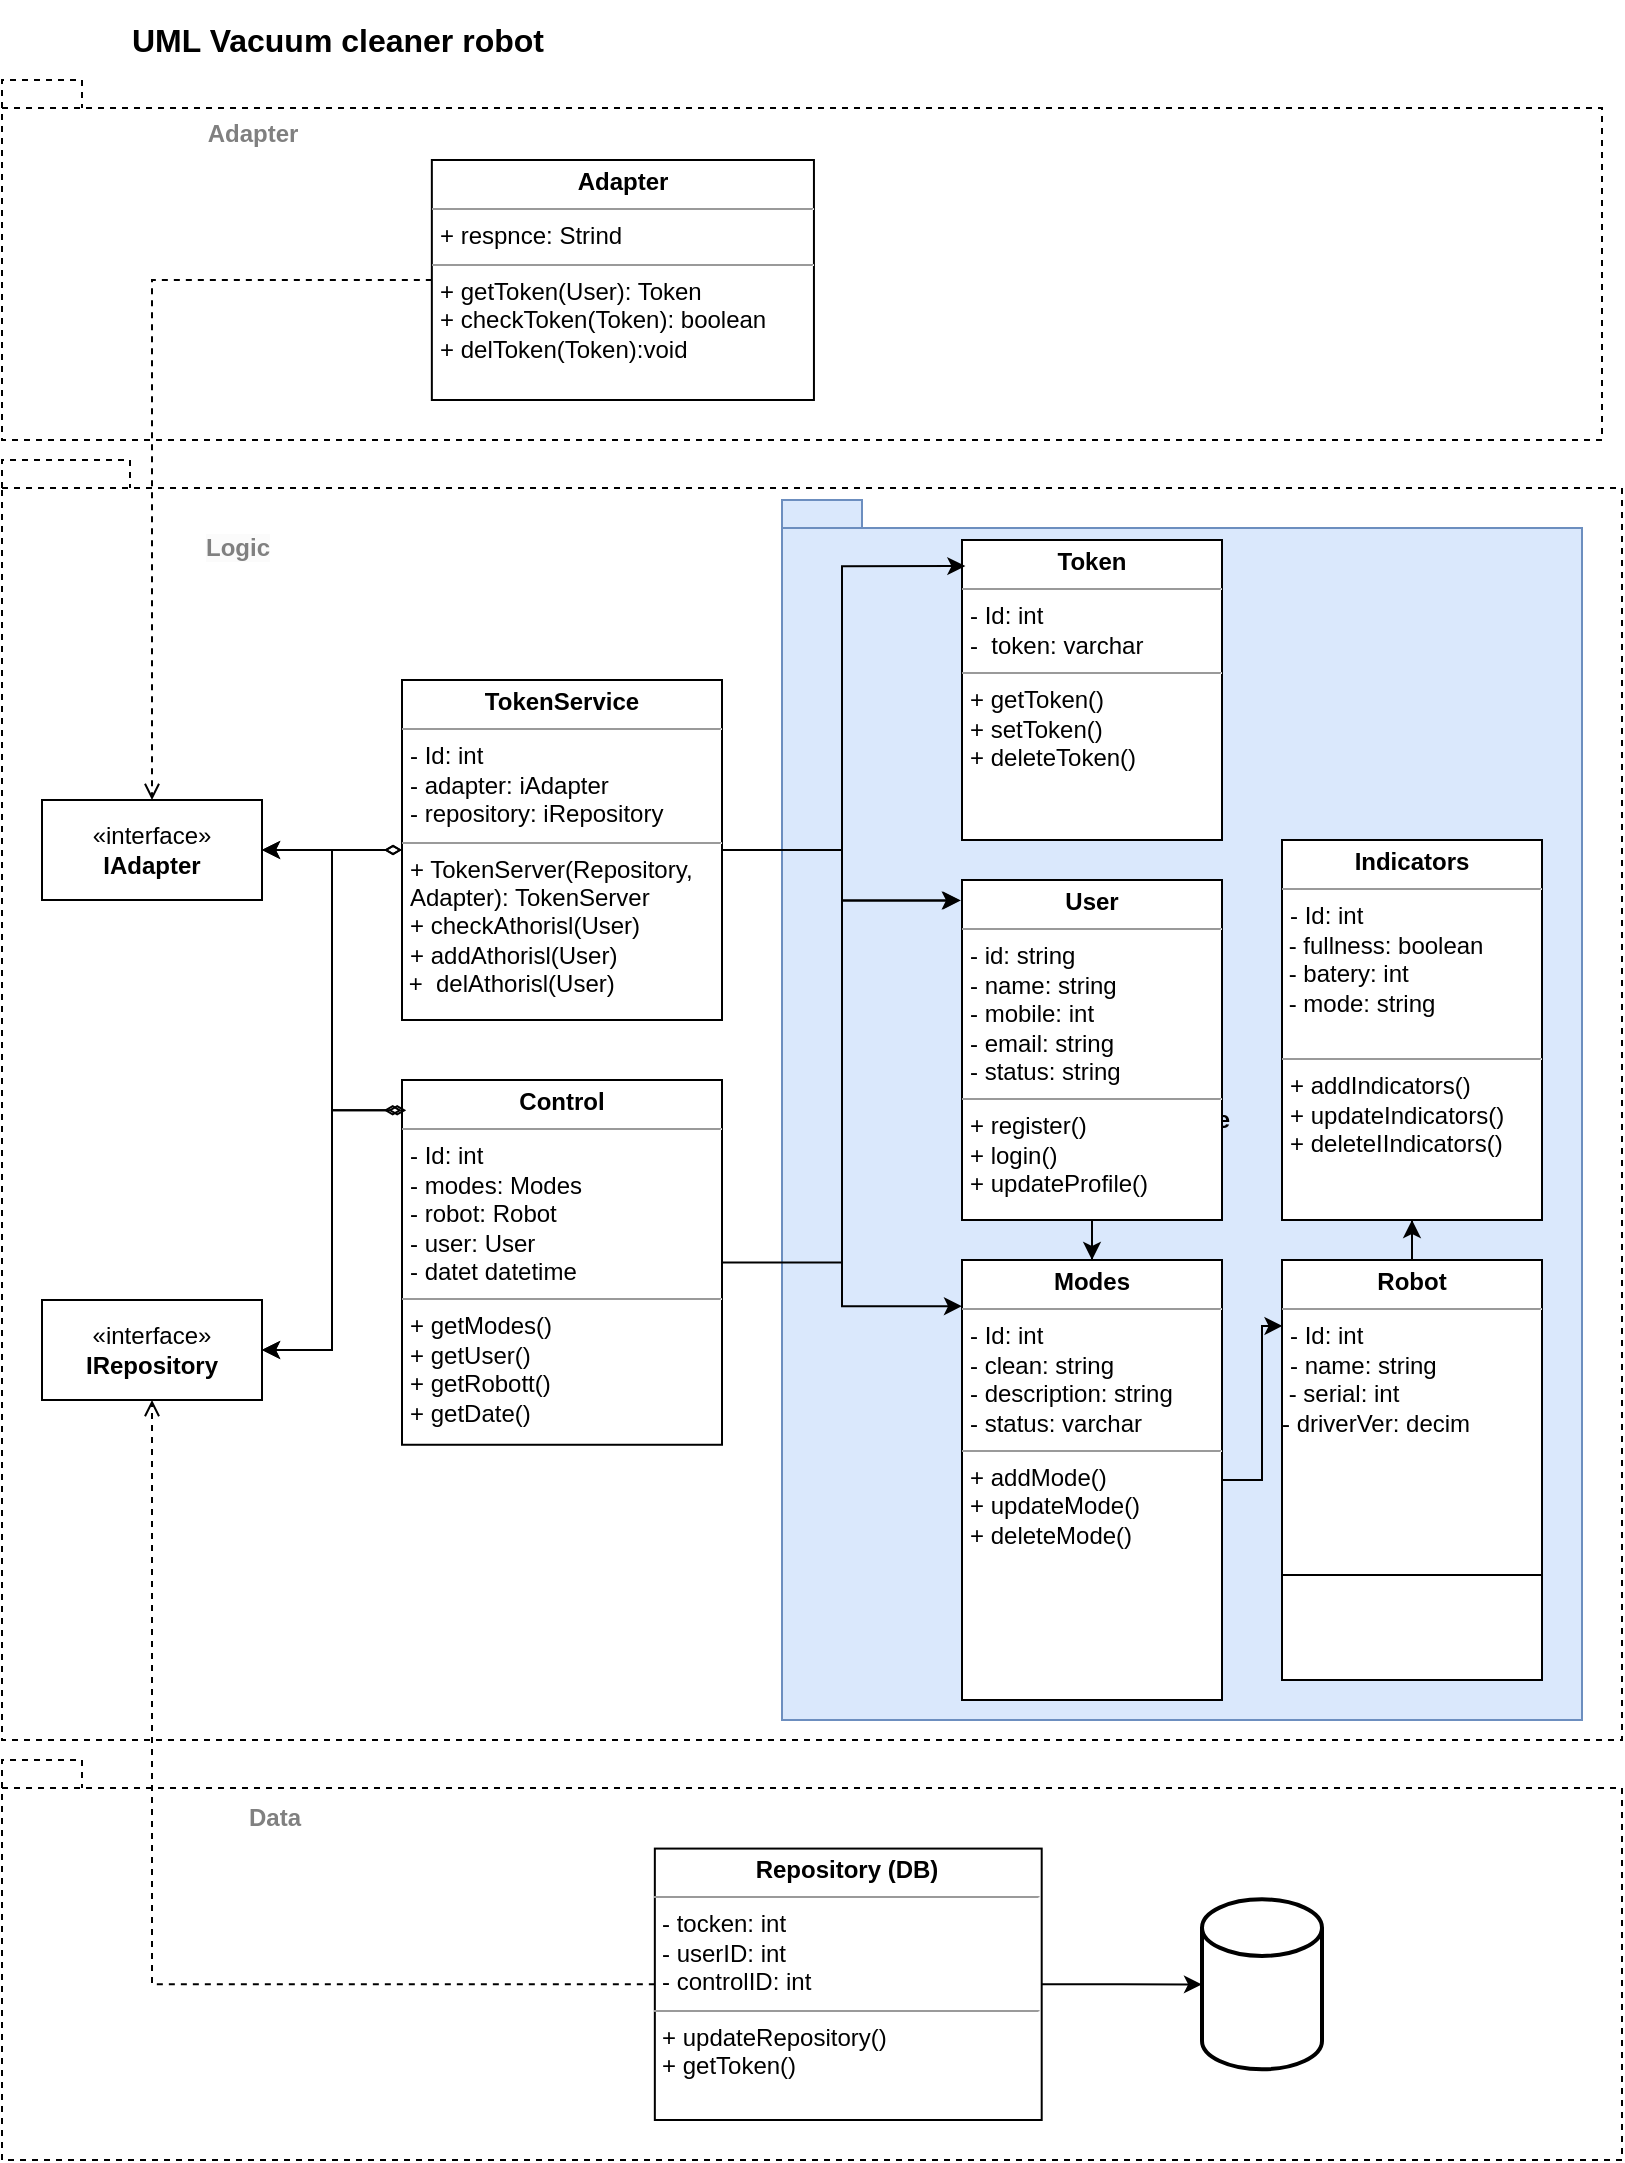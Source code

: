 <mxfile version="22.1.2" type="device" pages="2">
  <diagram name="Page-1" id="c4acf3e9-155e-7222-9cf6-157b1a14988f">
    <mxGraphModel dx="453" dy="560" grid="1" gridSize="10" guides="1" tooltips="1" connect="1" arrows="1" fold="1" page="1" pageScale="1" pageWidth="850" pageHeight="1100" background="none" math="0" shadow="0">
      <root>
        <mxCell id="0" />
        <mxCell id="1" parent="0" />
        <mxCell id="9NU47ijZD71riAHerRqN-45" value="&lt;div style=&quot;&quot;&gt;&lt;br&gt;&lt;/div&gt;" style="shape=folder;fontStyle=1;spacingTop=10;tabWidth=40;tabHeight=14;tabPosition=left;html=1;whiteSpace=wrap;align=left;dashed=1;" parent="1" vertex="1">
          <mxGeometry x="20" y="240" width="810" height="640" as="geometry" />
        </mxCell>
        <mxCell id="jUD_TaeDgIcKzW5B5yW_-28" value="package" style="shape=folder;fontStyle=1;spacingTop=10;tabWidth=40;tabHeight=14;tabPosition=left;html=1;whiteSpace=wrap;fillColor=#dae8fc;strokeColor=#6c8ebf;" parent="1" vertex="1">
          <mxGeometry x="410" y="260" width="400" height="610" as="geometry" />
        </mxCell>
        <mxCell id="9NU47ijZD71riAHerRqN-47" value="" style="group" parent="1" vertex="1" connectable="0">
          <mxGeometry x="20" y="890" width="810" height="200" as="geometry" />
        </mxCell>
        <mxCell id="9NU47ijZD71riAHerRqN-48" value="&lt;div style=&quot;&quot;&gt;&lt;br&gt;&lt;/div&gt;" style="shape=folder;fontStyle=1;spacingTop=10;tabWidth=40;tabHeight=14;tabPosition=left;html=1;whiteSpace=wrap;align=left;dashed=1;" parent="9NU47ijZD71riAHerRqN-47" vertex="1">
          <mxGeometry width="810" height="200" as="geometry" />
        </mxCell>
        <mxCell id="9NU47ijZD71riAHerRqN-49" value="&lt;font color=&quot;#808080&quot;&gt;Data&lt;/font&gt;" style="text;align=center;fontStyle=1;verticalAlign=middle;spacingLeft=3;spacingRight=3;strokeColor=none;rotatable=0;points=[[0,0.5],[1,0.5]];portConstraint=eastwest;html=1;" parent="9NU47ijZD71riAHerRqN-47" vertex="1">
          <mxGeometry x="89.998" y="14.778" width="91.268" height="27.444" as="geometry" />
        </mxCell>
        <mxCell id="jUD_TaeDgIcKzW5B5yW_-30" value="" style="edgeStyle=orthogonalEdgeStyle;rounded=0;orthogonalLoop=1;jettySize=auto;html=1;" parent="9NU47ijZD71riAHerRqN-47" source="9NU47ijZD71riAHerRqN-15" target="jUD_TaeDgIcKzW5B5yW_-29" edge="1">
          <mxGeometry relative="1" as="geometry" />
        </mxCell>
        <mxCell id="9NU47ijZD71riAHerRqN-15" value="&lt;p style=&quot;margin:0px;margin-top:4px;text-align:center;&quot;&gt;&lt;b style=&quot;border-color: var(--border-color);&quot;&gt;Repository (DB)&lt;/b&gt;&lt;br&gt;&lt;/p&gt;&lt;hr size=&quot;1&quot;&gt;&lt;p style=&quot;margin:0px;margin-left:4px;&quot;&gt;&lt;span style=&quot;background-color: initial;&quot;&gt;- tocken: int&lt;/span&gt;&lt;br&gt;&lt;/p&gt;&lt;p style=&quot;margin:0px;margin-left:4px;&quot;&gt;- userID: int&lt;/p&gt;&lt;p style=&quot;margin:0px;margin-left:4px;&quot;&gt;- controlID: int&lt;/p&gt;&lt;hr size=&quot;1&quot;&gt;&lt;p style=&quot;margin:0px;margin-left:4px;&quot;&gt;+ updateRepository()&lt;br&gt;&lt;/p&gt;&lt;p style=&quot;margin:0px;margin-left:4px;&quot;&gt;+ getToken()&lt;/p&gt;" style="verticalAlign=top;align=left;overflow=fill;fontSize=12;fontFamily=Helvetica;html=1;whiteSpace=wrap;" parent="9NU47ijZD71riAHerRqN-47" vertex="1">
          <mxGeometry x="326.42" y="44.29" width="193.43" height="135.71" as="geometry" />
        </mxCell>
        <mxCell id="jUD_TaeDgIcKzW5B5yW_-29" value="" style="strokeWidth=2;html=1;shape=mxgraph.flowchart.database;whiteSpace=wrap;" parent="9NU47ijZD71riAHerRqN-47" vertex="1">
          <mxGeometry x="600" y="69.65" width="60" height="85" as="geometry" />
        </mxCell>
        <mxCell id="9NU47ijZD71riAHerRqN-44" value="" style="group" parent="1" vertex="1" connectable="0">
          <mxGeometry x="20" y="50" width="800" height="180" as="geometry" />
        </mxCell>
        <mxCell id="9NU47ijZD71riAHerRqN-38" value="&lt;div style=&quot;&quot;&gt;&lt;br&gt;&lt;/div&gt;" style="shape=folder;fontStyle=1;spacingTop=10;tabWidth=40;tabHeight=14;tabPosition=left;html=1;whiteSpace=wrap;align=left;dashed=1;" parent="9NU47ijZD71riAHerRqN-44" vertex="1">
          <mxGeometry width="800.0" height="180" as="geometry" />
        </mxCell>
        <mxCell id="9NU47ijZD71riAHerRqN-39" value="&lt;font color=&quot;#808080&quot;&gt;Adapter&lt;/font&gt;" style="text;align=center;fontStyle=1;verticalAlign=middle;spacingLeft=3;spacingRight=3;strokeColor=none;rotatable=0;points=[[0,0.5],[1,0.5]];portConstraint=eastwest;html=1;" parent="9NU47ijZD71riAHerRqN-44" vertex="1">
          <mxGeometry x="79.998" y="14" width="90.141" height="26" as="geometry" />
        </mxCell>
        <mxCell id="9NU47ijZD71riAHerRqN-5" value="&lt;p style=&quot;margin:0px;margin-top:4px;text-align:center;&quot;&gt;&lt;b&gt;Adapter&lt;/b&gt;&lt;br&gt;&lt;/p&gt;&lt;hr size=&quot;1&quot;&gt;&lt;p style=&quot;margin:0px;margin-left:4px;&quot;&gt;+ respnce: Strind&lt;/p&gt;&lt;hr size=&quot;1&quot;&gt;&lt;p style=&quot;margin:0px;margin-left:4px;&quot;&gt;+ getToken(User): Token&lt;br&gt;&lt;/p&gt;&lt;p style=&quot;margin:0px;margin-left:4px;&quot;&gt;+ checkToken(Token): boolean&lt;/p&gt;&lt;p style=&quot;margin:0px;margin-left:4px;&quot;&gt;+ delToken(Token):void&lt;/p&gt;" style="verticalAlign=top;align=left;overflow=fill;fontSize=12;fontFamily=Helvetica;html=1;whiteSpace=wrap;" parent="9NU47ijZD71riAHerRqN-44" vertex="1">
          <mxGeometry x="214.925" y="40" width="191.045" height="120" as="geometry" />
        </mxCell>
        <mxCell id="9NU47ijZD71riAHerRqN-1" value="&lt;font style=&quot;font-size: 16px;&quot;&gt;UML Vacuum cleaner robot&lt;/font&gt;" style="text;align=left;fontStyle=1;verticalAlign=middle;spacingLeft=3;spacingRight=3;strokeColor=none;rotatable=0;points=[[0,0.5],[1,0.5]];portConstraint=eastwest;html=1;fontSize=16;" parent="1" vertex="1">
          <mxGeometry x="80" y="10" width="150" height="40" as="geometry" />
        </mxCell>
        <mxCell id="HUtpo9wBApx3ECTIhQRj-1" value="" style="edgeStyle=orthogonalEdgeStyle;rounded=0;orthogonalLoop=1;jettySize=auto;html=1;" edge="1" parent="1" source="9NU47ijZD71riAHerRqN-6" target="jUD_TaeDgIcKzW5B5yW_-8">
          <mxGeometry relative="1" as="geometry" />
        </mxCell>
        <mxCell id="9NU47ijZD71riAHerRqN-6" value="&lt;p style=&quot;margin:0px;margin-top:4px;text-align:center;&quot;&gt;&lt;b&gt;User&lt;/b&gt;&lt;br&gt;&lt;/p&gt;&lt;hr size=&quot;1&quot;&gt;&lt;p style=&quot;border-color: var(--border-color); margin: 0px 0px 0px 4px;&quot;&gt;- id: string&lt;/p&gt;&lt;p style=&quot;border-color: var(--border-color); margin: 0px 0px 0px 4px;&quot;&gt;- name: string&lt;/p&gt;&lt;p style=&quot;border-color: var(--border-color); margin: 0px 0px 0px 4px;&quot;&gt;- mobile: int&lt;/p&gt;&lt;p style=&quot;border-color: var(--border-color); margin: 0px 0px 0px 4px;&quot;&gt;- email: string&lt;/p&gt;&lt;p style=&quot;border-color: var(--border-color); margin: 0px 0px 0px 4px;&quot;&gt;- status: string&lt;/p&gt;&lt;hr style=&quot;border-color: var(--border-color);&quot; size=&quot;1&quot;&gt;&lt;p style=&quot;border-color: var(--border-color); margin: 0px 0px 0px 4px;&quot;&gt;+ register()&lt;/p&gt;&lt;p style=&quot;border-color: var(--border-color); margin: 0px 0px 0px 4px;&quot;&gt;+ login()&lt;/p&gt;&lt;p style=&quot;border-color: var(--border-color); margin: 0px 0px 0px 4px;&quot;&gt;+ updateProfile()&lt;/p&gt;" style="verticalAlign=top;align=left;overflow=fill;fontSize=12;fontFamily=Helvetica;html=1;whiteSpace=wrap;" parent="1" vertex="1">
          <mxGeometry x="500" y="450" width="130" height="170" as="geometry" />
        </mxCell>
        <mxCell id="9NU47ijZD71riAHerRqN-8" value="&lt;p style=&quot;margin:0px;margin-top:4px;text-align:center;&quot;&gt;&lt;b&gt;Token&lt;/b&gt;&lt;br&gt;&lt;/p&gt;&lt;hr size=&quot;1&quot;&gt;&lt;p style=&quot;margin:0px;margin-left:4px;&quot;&gt;- Id: int&lt;/p&gt;&lt;p style=&quot;margin:0px;margin-left:4px;&quot;&gt;-&amp;nbsp; token: varchar&lt;br&gt;&lt;/p&gt;&lt;hr size=&quot;1&quot;&gt;&lt;p style=&quot;margin:0px;margin-left:4px;&quot;&gt;+ getToken()&lt;/p&gt;&lt;p style=&quot;margin:0px;margin-left:4px;&quot;&gt;+ setToken()&lt;/p&gt;&lt;p style=&quot;margin:0px;margin-left:4px;&quot;&gt;+ deleteToken()&lt;/p&gt;" style="verticalAlign=top;align=left;overflow=fill;fontSize=12;fontFamily=Helvetica;html=1;whiteSpace=wrap;" parent="1" vertex="1">
          <mxGeometry x="500" y="280" width="130" height="150" as="geometry" />
        </mxCell>
        <mxCell id="9NU47ijZD71riAHerRqN-46" value="&lt;span style=&quot;color: rgb(128, 128, 128); font-family: Helvetica; font-size: 12px; font-style: normal; font-variant-ligatures: normal; font-variant-caps: normal; font-weight: 700; letter-spacing: normal; orphans: 2; text-align: center; text-indent: 0px; text-transform: none; widows: 2; word-spacing: 0px; -webkit-text-stroke-width: 0px; background-color: rgb(251, 251, 251); text-decoration-thickness: initial; text-decoration-style: initial; text-decoration-color: initial; float: none; display: inline !important;&quot;&gt;Logic&lt;/span&gt;" style="text;whiteSpace=wrap;html=1;" parent="1" vertex="1">
          <mxGeometry x="120" y="270" width="110" height="40" as="geometry" />
        </mxCell>
        <mxCell id="kOnP5wtjVM1S4T5sAhUv-5" value="«interface»&lt;br&gt;&lt;b&gt;IAdapter&lt;/b&gt;" style="html=1;whiteSpace=wrap;" parent="1" vertex="1">
          <mxGeometry x="40" y="410" width="110" height="50" as="geometry" />
        </mxCell>
        <mxCell id="kOnP5wtjVM1S4T5sAhUv-6" value="«interface»&lt;br&gt;&lt;b&gt;IRepository&lt;/b&gt;" style="html=1;whiteSpace=wrap;" parent="1" vertex="1">
          <mxGeometry x="40" y="660" width="110" height="50" as="geometry" />
        </mxCell>
        <mxCell id="jUD_TaeDgIcKzW5B5yW_-5" style="edgeStyle=orthogonalEdgeStyle;rounded=0;orthogonalLoop=1;jettySize=auto;html=1;entryX=1;entryY=0.5;entryDx=0;entryDy=0;startArrow=diamondThin;startFill=0;" parent="1" source="kOnP5wtjVM1S4T5sAhUv-7" target="kOnP5wtjVM1S4T5sAhUv-5" edge="1">
          <mxGeometry relative="1" as="geometry" />
        </mxCell>
        <mxCell id="jUD_TaeDgIcKzW5B5yW_-13" style="edgeStyle=orthogonalEdgeStyle;rounded=0;orthogonalLoop=1;jettySize=auto;html=1;entryX=0;entryY=0.105;entryDx=0;entryDy=0;entryPerimeter=0;" parent="1" source="kOnP5wtjVM1S4T5sAhUv-7" target="jUD_TaeDgIcKzW5B5yW_-8" edge="1">
          <mxGeometry relative="1" as="geometry" />
        </mxCell>
        <mxCell id="kOnP5wtjVM1S4T5sAhUv-7" value="&lt;p style=&quot;margin:0px;margin-top:4px;text-align:center;&quot;&gt;&lt;b&gt;TokenService&lt;/b&gt;&lt;br&gt;&lt;/p&gt;&lt;hr size=&quot;1&quot;&gt;&lt;p style=&quot;margin:0px;margin-left:4px;&quot;&gt;- Id: int&lt;/p&gt;&lt;p style=&quot;border-color: var(--border-color); margin: 0px 0px 0px 4px;&quot;&gt;- adapter: iAdapter&lt;/p&gt;&lt;p style=&quot;border-color: var(--border-color); margin: 0px 0px 0px 4px;&quot;&gt;- repository: iRepository&lt;/p&gt;&lt;hr size=&quot;1&quot;&gt;&lt;p style=&quot;margin:0px;margin-left:4px;&quot;&gt;+ TokenServer(Repository, Adapter): TokenServer&lt;/p&gt;&lt;p style=&quot;margin:0px;margin-left:4px;&quot;&gt;+ checkAthorisl(User)&lt;/p&gt;&lt;p style=&quot;margin:0px;margin-left:4px;&quot;&gt;+ addAthorisl(User)&lt;/p&gt;&amp;nbsp;+&amp;nbsp; delAthorisl(User)&lt;p style=&quot;margin:0px;margin-left:4px;&quot;&gt;&lt;br&gt;&lt;/p&gt;" style="verticalAlign=top;align=left;overflow=fill;fontSize=12;fontFamily=Helvetica;html=1;whiteSpace=wrap;" parent="1" vertex="1">
          <mxGeometry x="220" y="350" width="160" height="170" as="geometry" />
        </mxCell>
        <mxCell id="jUD_TaeDgIcKzW5B5yW_-3" value="&lt;p style=&quot;margin:0px;margin-top:4px;text-align:center;&quot;&gt;&lt;b&gt;Control&lt;/b&gt;&lt;br&gt;&lt;/p&gt;&lt;hr size=&quot;1&quot;&gt;&lt;p style=&quot;margin:0px;margin-left:4px;&quot;&gt;- Id: int&lt;/p&gt;&lt;p style=&quot;margin:0px;margin-left:4px;&quot;&gt;- modes: Modes&lt;/p&gt;&lt;p style=&quot;border-color: var(--border-color); margin: 0px 0px 0px 4px;&quot;&gt;- robot: Robot&lt;/p&gt;&lt;p style=&quot;border-color: var(--border-color); margin: 0px 0px 0px 4px;&quot;&gt;- user: User&lt;/p&gt;&lt;p style=&quot;border-color: var(--border-color); margin: 0px 0px 0px 4px;&quot;&gt;- datet datetime&lt;br&gt;&lt;/p&gt;&lt;hr size=&quot;1&quot;&gt;&lt;p style=&quot;margin:0px;margin-left:4px;&quot;&gt;+ getModes()&lt;/p&gt;&lt;p style=&quot;border-color: var(--border-color); margin: 0px 0px 0px 4px;&quot;&gt;+ getUser()&lt;/p&gt;&lt;p style=&quot;border-color: var(--border-color); margin: 0px 0px 0px 4px;&quot;&gt;+ getRobott()&lt;/p&gt;&lt;p style=&quot;border-color: var(--border-color); margin: 0px 0px 0px 4px;&quot;&gt;+ getDate()&lt;/p&gt;" style="verticalAlign=top;align=left;overflow=fill;fontSize=12;fontFamily=Helvetica;html=1;whiteSpace=wrap;" parent="1" vertex="1">
          <mxGeometry x="220" y="550" width="160" height="182.38" as="geometry" />
        </mxCell>
        <mxCell id="jUD_TaeDgIcKzW5B5yW_-4" style="edgeStyle=orthogonalEdgeStyle;rounded=0;orthogonalLoop=1;jettySize=auto;html=1;entryX=0.5;entryY=0;entryDx=0;entryDy=0;dashed=1;endArrow=open;endFill=0;" parent="1" source="9NU47ijZD71riAHerRqN-5" target="kOnP5wtjVM1S4T5sAhUv-5" edge="1">
          <mxGeometry relative="1" as="geometry" />
        </mxCell>
        <mxCell id="jUD_TaeDgIcKzW5B5yW_-6" style="edgeStyle=orthogonalEdgeStyle;rounded=0;orthogonalLoop=1;jettySize=auto;html=1;entryX=1;entryY=0.5;entryDx=0;entryDy=0;startArrow=diamondThin;startFill=0;exitX=0;exitY=0.5;exitDx=0;exitDy=0;" parent="1" source="kOnP5wtjVM1S4T5sAhUv-7" target="kOnP5wtjVM1S4T5sAhUv-6" edge="1">
          <mxGeometry relative="1" as="geometry">
            <mxPoint x="280" y="550" as="sourcePoint" />
            <mxPoint x="240" y="620" as="targetPoint" />
          </mxGeometry>
        </mxCell>
        <mxCell id="jUD_TaeDgIcKzW5B5yW_-8" value="&lt;p style=&quot;margin:0px;margin-top:4px;text-align:center;&quot;&gt;&lt;b&gt;Modes&lt;/b&gt;&lt;br&gt;&lt;/p&gt;&lt;hr size=&quot;1&quot;&gt;&lt;p style=&quot;margin:0px;margin-left:4px;&quot;&gt;- Id: int&lt;/p&gt;&lt;p style=&quot;margin:0px;margin-left:4px;&quot;&gt;- clean: string&lt;/p&gt;&lt;p style=&quot;margin:0px;margin-left:4px;&quot;&gt;- description: string&lt;/p&gt;&lt;p style=&quot;margin:0px;margin-left:4px;&quot;&gt;- status: varchar&lt;/p&gt;&lt;hr size=&quot;1&quot;&gt;&lt;p style=&quot;margin:0px;margin-left:4px;&quot;&gt;+ addMode()&lt;/p&gt;&lt;p style=&quot;margin:0px;margin-left:4px;&quot;&gt;+ updateMode()&lt;/p&gt;&lt;p style=&quot;margin:0px;margin-left:4px;&quot;&gt;+ deleteMode()&lt;/p&gt;" style="verticalAlign=top;align=left;overflow=fill;fontSize=12;fontFamily=Helvetica;html=1;whiteSpace=wrap;" parent="1" vertex="1">
          <mxGeometry x="500" y="640" width="130" height="220" as="geometry" />
        </mxCell>
        <mxCell id="jUD_TaeDgIcKzW5B5yW_-21" value="" style="edgeStyle=orthogonalEdgeStyle;rounded=0;orthogonalLoop=1;jettySize=auto;html=1;" parent="1" source="jUD_TaeDgIcKzW5B5yW_-9" target="jUD_TaeDgIcKzW5B5yW_-19" edge="1">
          <mxGeometry relative="1" as="geometry" />
        </mxCell>
        <mxCell id="jUD_TaeDgIcKzW5B5yW_-9" value="&lt;p style=&quot;margin:0px;margin-top:4px;text-align:center;&quot;&gt;&lt;b&gt;Robot&lt;/b&gt;&lt;br&gt;&lt;/p&gt;&lt;hr size=&quot;1&quot;&gt;&lt;p style=&quot;margin:0px;margin-left:4px;&quot;&gt;- Id: int&lt;/p&gt;&lt;p style=&quot;border-color: var(--border-color); margin: 0px 0px 0px 4px;&quot;&gt;- name: string&lt;/p&gt;&amp;nbsp;-&amp;nbsp;serial: int&lt;br&gt;- driverVer: decim&lt;br&gt;" style="verticalAlign=top;align=left;overflow=fill;fontSize=12;fontFamily=Helvetica;html=1;whiteSpace=wrap;" parent="1" vertex="1">
          <mxGeometry x="660" y="640" width="130" height="210" as="geometry" />
        </mxCell>
        <mxCell id="jUD_TaeDgIcKzW5B5yW_-11" style="edgeStyle=orthogonalEdgeStyle;rounded=0;orthogonalLoop=1;jettySize=auto;html=1;entryX=0.013;entryY=0.087;entryDx=0;entryDy=0;entryPerimeter=0;" parent="1" source="kOnP5wtjVM1S4T5sAhUv-7" target="9NU47ijZD71riAHerRqN-8" edge="1">
          <mxGeometry relative="1" as="geometry" />
        </mxCell>
        <mxCell id="jUD_TaeDgIcKzW5B5yW_-12" style="edgeStyle=orthogonalEdgeStyle;rounded=0;orthogonalLoop=1;jettySize=auto;html=1;entryX=-0.004;entryY=0.06;entryDx=0;entryDy=0;entryPerimeter=0;" parent="1" source="kOnP5wtjVM1S4T5sAhUv-7" target="9NU47ijZD71riAHerRqN-6" edge="1">
          <mxGeometry relative="1" as="geometry" />
        </mxCell>
        <mxCell id="jUD_TaeDgIcKzW5B5yW_-14" style="edgeStyle=orthogonalEdgeStyle;rounded=0;orthogonalLoop=1;jettySize=auto;html=1;startArrow=diamondThin;startFill=0;exitX=0.013;exitY=0.083;exitDx=0;exitDy=0;entryX=1;entryY=0.5;entryDx=0;entryDy=0;exitPerimeter=0;" parent="1" source="jUD_TaeDgIcKzW5B5yW_-3" target="kOnP5wtjVM1S4T5sAhUv-6" edge="1">
          <mxGeometry relative="1" as="geometry">
            <mxPoint x="280" y="560" as="sourcePoint" />
            <mxPoint x="230" y="680" as="targetPoint" />
          </mxGeometry>
        </mxCell>
        <mxCell id="jUD_TaeDgIcKzW5B5yW_-15" style="edgeStyle=orthogonalEdgeStyle;rounded=0;orthogonalLoop=1;jettySize=auto;html=1;entryX=1;entryY=0.5;entryDx=0;entryDy=0;startArrow=diamondThin;startFill=0;exitX=-0.001;exitY=0.083;exitDx=0;exitDy=0;exitPerimeter=0;" parent="1" source="jUD_TaeDgIcKzW5B5yW_-3" target="kOnP5wtjVM1S4T5sAhUv-5" edge="1">
          <mxGeometry relative="1" as="geometry">
            <mxPoint x="250" y="550" as="sourcePoint" />
            <mxPoint x="200" y="605" as="targetPoint" />
          </mxGeometry>
        </mxCell>
        <mxCell id="jUD_TaeDgIcKzW5B5yW_-17" style="edgeStyle=orthogonalEdgeStyle;rounded=0;orthogonalLoop=1;jettySize=auto;html=1;entryX=-0.008;entryY=0.06;entryDx=0;entryDy=0;entryPerimeter=0;" parent="1" source="jUD_TaeDgIcKzW5B5yW_-3" target="9NU47ijZD71riAHerRqN-6" edge="1">
          <mxGeometry relative="1" as="geometry" />
        </mxCell>
        <mxCell id="jUD_TaeDgIcKzW5B5yW_-19" value="&lt;p style=&quot;margin:0px;margin-top:4px;text-align:center;&quot;&gt;&lt;b&gt;Indicators&lt;/b&gt;&lt;br&gt;&lt;/p&gt;&lt;hr size=&quot;1&quot;&gt;&lt;p style=&quot;margin:0px;margin-left:4px;&quot;&gt;- Id: int&lt;span style=&quot;background-color: initial;&quot;&gt;&amp;nbsp;&lt;/span&gt;&lt;/p&gt;&amp;nbsp;- fullness: boolean&lt;br&gt;&amp;nbsp;- batery: int&lt;br&gt;&amp;nbsp;- mode: string&lt;p style=&quot;margin:0px;margin-left:4px;&quot;&gt;&lt;br&gt;&lt;/p&gt;&lt;hr size=&quot;1&quot;&gt;&lt;p style=&quot;border-color: var(--border-color); margin: 0px 0px 0px 4px;&quot;&gt;+ add&lt;span style=&quot;border-color: var(--border-color); text-align: center;&quot;&gt;Indicators&lt;/span&gt;()&lt;/p&gt;&lt;p style=&quot;border-color: var(--border-color); margin: 0px 0px 0px 4px;&quot;&gt;+ updateIndicators()&lt;/p&gt;&lt;p style=&quot;border-color: var(--border-color); margin: 0px 0px 0px 4px;&quot;&gt;+ deleteIIndicators()&lt;/p&gt;" style="verticalAlign=top;align=left;overflow=fill;fontSize=12;fontFamily=Helvetica;html=1;whiteSpace=wrap;" parent="1" vertex="1">
          <mxGeometry x="660" y="430" width="130" height="190" as="geometry" />
        </mxCell>
        <mxCell id="jUD_TaeDgIcKzW5B5yW_-20" style="edgeStyle=orthogonalEdgeStyle;rounded=0;orthogonalLoop=1;jettySize=auto;html=1;entryX=0.002;entryY=0.157;entryDx=0;entryDy=0;entryPerimeter=0;" parent="1" source="jUD_TaeDgIcKzW5B5yW_-8" target="jUD_TaeDgIcKzW5B5yW_-9" edge="1">
          <mxGeometry relative="1" as="geometry" />
        </mxCell>
        <mxCell id="jUD_TaeDgIcKzW5B5yW_-24" style="edgeStyle=orthogonalEdgeStyle;rounded=0;orthogonalLoop=1;jettySize=auto;html=1;entryX=0.5;entryY=1;entryDx=0;entryDy=0;dashed=1;endArrow=open;endFill=0;exitX=0;exitY=0.5;exitDx=0;exitDy=0;" parent="1" source="9NU47ijZD71riAHerRqN-15" target="kOnP5wtjVM1S4T5sAhUv-6" edge="1">
          <mxGeometry relative="1" as="geometry">
            <mxPoint x="255" y="960" as="sourcePoint" />
            <mxPoint x="150" y="1220" as="targetPoint" />
          </mxGeometry>
        </mxCell>
        <mxCell id="HUtpo9wBApx3ECTIhQRj-5" value="" style="endArrow=none;html=1;rounded=0;exitX=0;exitY=0.75;exitDx=0;exitDy=0;entryX=1;entryY=0.75;entryDx=0;entryDy=0;" edge="1" parent="1" source="jUD_TaeDgIcKzW5B5yW_-9" target="jUD_TaeDgIcKzW5B5yW_-9">
          <mxGeometry width="50" height="50" relative="1" as="geometry">
            <mxPoint x="710" y="820" as="sourcePoint" />
            <mxPoint x="760" y="770" as="targetPoint" />
          </mxGeometry>
        </mxCell>
      </root>
    </mxGraphModel>
  </diagram>
  <diagram id="TBxQAb1_R4ynRuIpGu3P" name="Страница — 2">
    <mxGraphModel dx="612" dy="560" grid="1" gridSize="10" guides="1" tooltips="1" connect="1" arrows="1" fold="1" page="1" pageScale="1" pageWidth="827" pageHeight="1169" math="0" shadow="0">
      <root>
        <mxCell id="0" />
        <mxCell id="1" parent="0" />
        <mxCell id="CGaeSN3YVyE2lDvmRuk5-1" value="" style="group" vertex="1" connectable="0" parent="1">
          <mxGeometry x="20" y="730" width="670" height="220" as="geometry" />
        </mxCell>
        <mxCell id="CGaeSN3YVyE2lDvmRuk5-2" value="&lt;div style=&quot;&quot;&gt;&lt;br&gt;&lt;/div&gt;" style="shape=folder;fontStyle=1;spacingTop=10;tabWidth=40;tabHeight=14;tabPosition=left;html=1;whiteSpace=wrap;align=left;dashed=1;" vertex="1" parent="CGaeSN3YVyE2lDvmRuk5-1">
          <mxGeometry width="670" height="220" as="geometry" />
        </mxCell>
        <mxCell id="CGaeSN3YVyE2lDvmRuk5-3" value="&lt;font color=&quot;#808080&quot;&gt;Data&lt;/font&gt;" style="text;align=center;fontStyle=1;verticalAlign=middle;spacingLeft=3;spacingRight=3;strokeColor=none;rotatable=0;points=[[0,0.5],[1,0.5]];portConstraint=eastwest;html=1;" vertex="1" parent="CGaeSN3YVyE2lDvmRuk5-1">
          <mxGeometry x="9.437" y="17.111" width="75.493" height="31.778" as="geometry" />
        </mxCell>
        <mxCell id="CGaeSN3YVyE2lDvmRuk5-4" value="&lt;p style=&quot;margin:0px;margin-top:4px;text-align:center;&quot;&gt;&lt;b style=&quot;border-color: var(--border-color);&quot;&gt;ShippingInfo&lt;/b&gt;&lt;br&gt;&lt;/p&gt;&lt;hr size=&quot;1&quot;&gt;&lt;p style=&quot;margin:0px;margin-left:4px;&quot;&gt;- shippingld: int&lt;/p&gt;&lt;p style=&quot;margin:0px;margin-left:4px;&quot;&gt;- shippingType: string&lt;/p&gt;&lt;p style=&quot;margin:0px;margin-left:4px;&quot;&gt;- shippingCost: int&lt;/p&gt;&lt;hr size=&quot;1&quot;&gt;&lt;p style=&quot;margin:0px;margin-left:4px;&quot;&gt;+ updateShippingInfo()&lt;br&gt;&lt;/p&gt;" style="verticalAlign=top;align=left;overflow=fill;fontSize=12;fontFamily=Helvetica;html=1;whiteSpace=wrap;" vertex="1" parent="CGaeSN3YVyE2lDvmRuk5-1">
          <mxGeometry x="270" y="48.891" width="160" height="125.714" as="geometry" />
        </mxCell>
        <mxCell id="CGaeSN3YVyE2lDvmRuk5-5" value="&lt;div style=&quot;&quot;&gt;&lt;br&gt;&lt;/div&gt;" style="shape=folder;fontStyle=1;spacingTop=10;tabWidth=40;tabHeight=14;tabPosition=left;html=1;whiteSpace=wrap;align=left;dashed=1;" vertex="1" parent="1">
          <mxGeometry x="20" y="250" width="670" height="460" as="geometry" />
        </mxCell>
        <mxCell id="CGaeSN3YVyE2lDvmRuk5-6" value="" style="group" vertex="1" connectable="0" parent="1">
          <mxGeometry x="20" y="60" width="670" height="180" as="geometry" />
        </mxCell>
        <mxCell id="CGaeSN3YVyE2lDvmRuk5-7" value="&lt;div style=&quot;&quot;&gt;&lt;br&gt;&lt;/div&gt;" style="shape=folder;fontStyle=1;spacingTop=10;tabWidth=40;tabHeight=14;tabPosition=left;html=1;whiteSpace=wrap;align=left;dashed=1;" vertex="1" parent="CGaeSN3YVyE2lDvmRuk5-6">
          <mxGeometry width="670" height="180" as="geometry" />
        </mxCell>
        <mxCell id="CGaeSN3YVyE2lDvmRuk5-8" value="&lt;font color=&quot;#808080&quot;&gt;Adapter&lt;/font&gt;" style="text;align=center;fontStyle=1;verticalAlign=middle;spacingLeft=3;spacingRight=3;strokeColor=none;rotatable=0;points=[[0,0.5],[1,0.5]];portConstraint=eastwest;html=1;" vertex="1" parent="CGaeSN3YVyE2lDvmRuk5-6">
          <mxGeometry x="9.437" y="14" width="75.493" height="26" as="geometry" />
        </mxCell>
        <mxCell id="CGaeSN3YVyE2lDvmRuk5-9" value="&lt;p style=&quot;margin:0px;margin-top:4px;text-align:center;&quot;&gt;&lt;b&gt;Adapter&lt;/b&gt;&lt;br&gt;&lt;/p&gt;&lt;hr size=&quot;1&quot;&gt;&lt;p style=&quot;margin:0px;margin-left:4px;&quot;&gt;+ respnce: Strind&lt;/p&gt;&lt;hr size=&quot;1&quot;&gt;&lt;p style=&quot;margin:0px;margin-left:4px;&quot;&gt;+ cnvert(List&amp;lt;Order&amp;gt;: String&lt;br&gt;&lt;/p&gt;" style="verticalAlign=top;align=left;overflow=fill;fontSize=12;fontFamily=Helvetica;html=1;whiteSpace=wrap;" vertex="1" parent="1">
          <mxGeometry x="80" y="100" width="160" height="120" as="geometry" />
        </mxCell>
        <mxCell id="CGaeSN3YVyE2lDvmRuk5-10" value="&lt;span style=&quot;color: rgb(128, 128, 128); font-family: Helvetica; font-size: 12px; font-style: normal; font-variant-ligatures: normal; font-variant-caps: normal; font-weight: 700; letter-spacing: normal; orphans: 2; text-align: center; text-indent: 0px; text-transform: none; widows: 2; word-spacing: 0px; -webkit-text-stroke-width: 0px; background-color: rgb(251, 251, 251); text-decoration-thickness: initial; text-decoration-style: initial; text-decoration-color: initial; float: none; display: inline !important;&quot;&gt;Appliction&lt;/span&gt;" style="text;whiteSpace=wrap;html=1;" vertex="1" parent="1">
          <mxGeometry x="30" y="270" width="110" height="40" as="geometry" />
        </mxCell>
      </root>
    </mxGraphModel>
  </diagram>
</mxfile>
